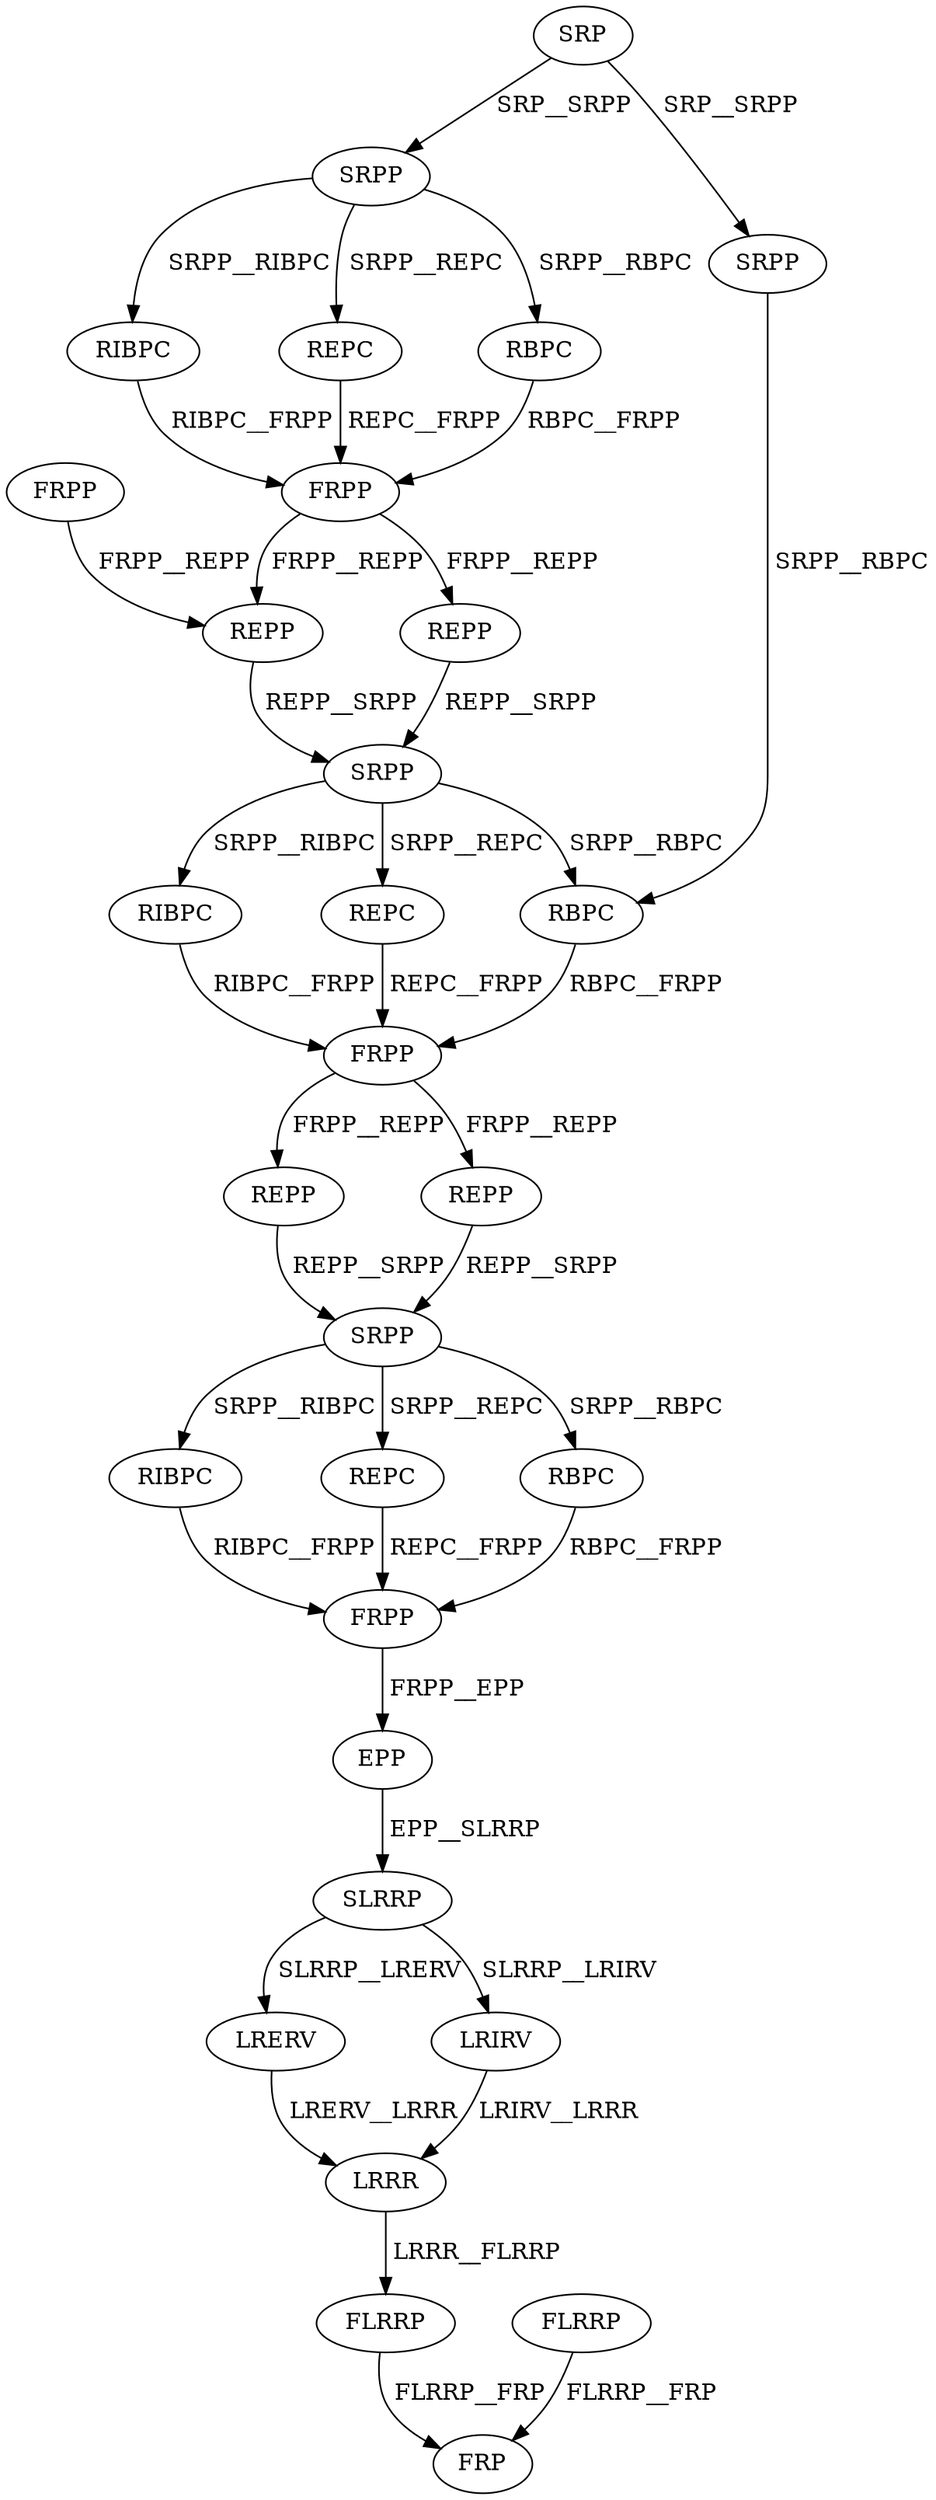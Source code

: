digraph G { 
1 [label="SRP",color=black,fontcolor=black];
2 [label="SRPP",color=black,fontcolor=black];
3 [label="FRPP",color=black,fontcolor=black];
4 [label="REPC",color=black,fontcolor=black];
5 [label="RBPC",color=black,fontcolor=black];
6 [label="RIBPC",color=black,fontcolor=black];
7 [label="FRPP",color=black,fontcolor=black];
8 [label="SRPP",color=black,fontcolor=black];
9 [label="REPP",color=black,fontcolor=black];
10 [label="REPP",color=black,fontcolor=black];
11 [label="SRPP",color=black,fontcolor=black];
12 [label="RBPC",color=black,fontcolor=black];
13 [label="RIBPC",color=black,fontcolor=black];
14 [label="REPC",color=black,fontcolor=black];
15 [label="FRPP",color=black,fontcolor=black];
16 [label="REPP",color=black,fontcolor=black];
17 [label="REPP",color=black,fontcolor=black];
18 [label="SRPP",color=black,fontcolor=black];
19 [label="RIBPC",color=black,fontcolor=black];
20 [label="REPC",color=black,fontcolor=black];
21 [label="RBPC",color=black,fontcolor=black];
22 [label="FRPP",color=black,fontcolor=black];
23 [label="EPP",color=black,fontcolor=black];
24 [label="SLRRP",color=black,fontcolor=black];
25 [label="LRERV",color=black,fontcolor=black];
26 [label="LRIRV",color=black,fontcolor=black];
27 [label="FLRRP",color=black,fontcolor=black];
28 [label="LRRR",color=black,fontcolor=black];
29 [label="FLRRP",color=black,fontcolor=black];
30 [label="FRP",color=black,fontcolor=black];
1->2[label=" SRP__SRPP",color=black,fontcolor=black];
1->8[label=" SRP__SRPP",color=black,fontcolor=black];
2->4[label=" SRPP__REPC",color=black,fontcolor=black];
2->5[label=" SRPP__RBPC",color=black,fontcolor=black];
2->6[label=" SRPP__RIBPC",color=black,fontcolor=black];
3->9[label=" FRPP__REPP",color=black,fontcolor=black];
4->7[label=" REPC__FRPP",color=black,fontcolor=black];
5->7[label=" RBPC__FRPP",color=black,fontcolor=black];
6->7[label=" RIBPC__FRPP",color=black,fontcolor=black];
7->9[label=" FRPP__REPP",color=black,fontcolor=black];
7->10[label=" FRPP__REPP",color=black,fontcolor=black];
8->12[label=" SRPP__RBPC",color=black,fontcolor=black];
9->11[label=" REPP__SRPP",color=black,fontcolor=black];
10->11[label=" REPP__SRPP",color=black,fontcolor=black];
11->12[label=" SRPP__RBPC",color=black,fontcolor=black];
11->13[label=" SRPP__RIBPC",color=black,fontcolor=black];
11->14[label=" SRPP__REPC",color=black,fontcolor=black];
12->15[label=" RBPC__FRPP",color=black,fontcolor=black];
13->15[label=" RIBPC__FRPP",color=black,fontcolor=black];
14->15[label=" REPC__FRPP",color=black,fontcolor=black];
15->16[label=" FRPP__REPP",color=black,fontcolor=black];
15->17[label=" FRPP__REPP",color=black,fontcolor=black];
16->18[label=" REPP__SRPP",color=black,fontcolor=black];
17->18[label=" REPP__SRPP",color=black,fontcolor=black];
18->19[label=" SRPP__RIBPC",color=black,fontcolor=black];
18->20[label=" SRPP__REPC",color=black,fontcolor=black];
18->21[label=" SRPP__RBPC",color=black,fontcolor=black];
19->22[label=" RIBPC__FRPP",color=black,fontcolor=black];
20->22[label=" REPC__FRPP",color=black,fontcolor=black];
21->22[label=" RBPC__FRPP",color=black,fontcolor=black];
22->23[label=" FRPP__EPP",color=black,fontcolor=black];
23->24[label=" EPP__SLRRP",color=black,fontcolor=black];
24->25[label=" SLRRP__LRERV",color=black,fontcolor=black];
24->26[label=" SLRRP__LRIRV",color=black,fontcolor=black];
25->28[label=" LRERV__LRRR",color=black,fontcolor=black];
26->28[label=" LRIRV__LRRR",color=black,fontcolor=black];
27->30[label=" FLRRP__FRP",color=black,fontcolor=black];
28->29[label=" LRRR__FLRRP",color=black,fontcolor=black];
29->30[label=" FLRRP__FRP",color=black,fontcolor=black];
}

